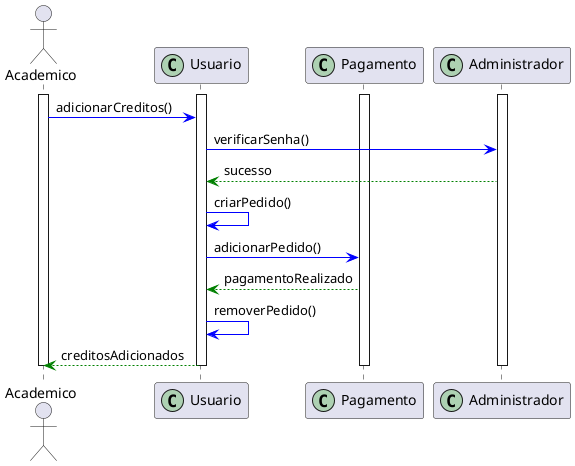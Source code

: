 @startuml adicionar-credito
actor Academico

participant Usuario << (C,#ADD1B2) >>
participant Pagamento << (C,#ADD1B2) >>
participant Administrador << (C,#ADD1B2) >>

activate Academico
activate Usuario
activate Administrador
activate Pagamento

Academico -[#blue]> Usuario: adicionarCreditos()

Usuario -[#blue]> Administrador: verificarSenha()
Administrador -[#green]-> Usuario: sucesso

Usuario -[#blue]> Usuario: criarPedido()

Usuario -[#blue]> Pagamento: adicionarPedido()
Pagamento -[#green]-> Usuario: pagamentoRealizado

Usuario -[#blue]> Usuario: removerPedido()

Usuario -[#green]-> Academico: creditosAdicionados

deactivate Pagamento
deactivate Administrador
deactivate Usuario
deactivate Academico
@enduml